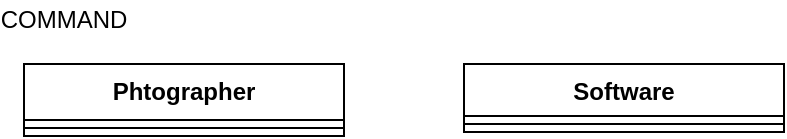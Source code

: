 <mxfile version="14.6.13" type="device"><diagram id="jxlIHGpo-hYKdX3Fd3q_" name="Página-1"><mxGraphModel dx="1326" dy="806" grid="1" gridSize="10" guides="1" tooltips="1" connect="1" arrows="1" fold="1" page="1" pageScale="1" pageWidth="827" pageHeight="1169" math="0" shadow="0"><root><mxCell id="0"/><mxCell id="1" parent="0"/><mxCell id="Td-dYkPsQhLJnngTuMxC-1" value="Phtographer" style="swimlane;fontStyle=1;align=center;verticalAlign=top;childLayout=stackLayout;horizontal=1;startSize=28;horizontalStack=0;resizeParent=1;resizeParentMax=0;resizeLast=0;collapsible=1;marginBottom=0;" parent="1" vertex="1"><mxGeometry x="20" y="32" width="160" height="36" as="geometry"/></mxCell><mxCell id="Td-dYkPsQhLJnngTuMxC-3" value="" style="line;strokeWidth=1;fillColor=none;align=left;verticalAlign=middle;spacingTop=-1;spacingLeft=3;spacingRight=3;rotatable=0;labelPosition=right;points=[];portConstraint=eastwest;" parent="Td-dYkPsQhLJnngTuMxC-1" vertex="1"><mxGeometry y="28" width="160" height="8" as="geometry"/></mxCell><mxCell id="Td-dYkPsQhLJnngTuMxC-6" value="Software" style="swimlane;fontStyle=1;align=center;verticalAlign=top;childLayout=stackLayout;horizontal=1;startSize=26;horizontalStack=0;resizeParent=1;resizeParentMax=0;resizeLast=0;collapsible=1;marginBottom=0;" parent="1" vertex="1"><mxGeometry x="240" y="32" width="160" height="34" as="geometry"/></mxCell><mxCell id="Td-dYkPsQhLJnngTuMxC-8" value="" style="line;strokeWidth=1;fillColor=none;align=left;verticalAlign=middle;spacingTop=-1;spacingLeft=3;spacingRight=3;rotatable=0;labelPosition=right;points=[];portConstraint=eastwest;" parent="Td-dYkPsQhLJnngTuMxC-6" vertex="1"><mxGeometry y="26" width="160" height="8" as="geometry"/></mxCell><mxCell id="Td-dYkPsQhLJnngTuMxC-10" value="COMMAND" style="text;html=1;strokeColor=none;fillColor=none;align=center;verticalAlign=middle;whiteSpace=wrap;rounded=0;" parent="1" vertex="1"><mxGeometry x="20" width="40" height="20" as="geometry"/></mxCell></root></mxGraphModel></diagram></mxfile>